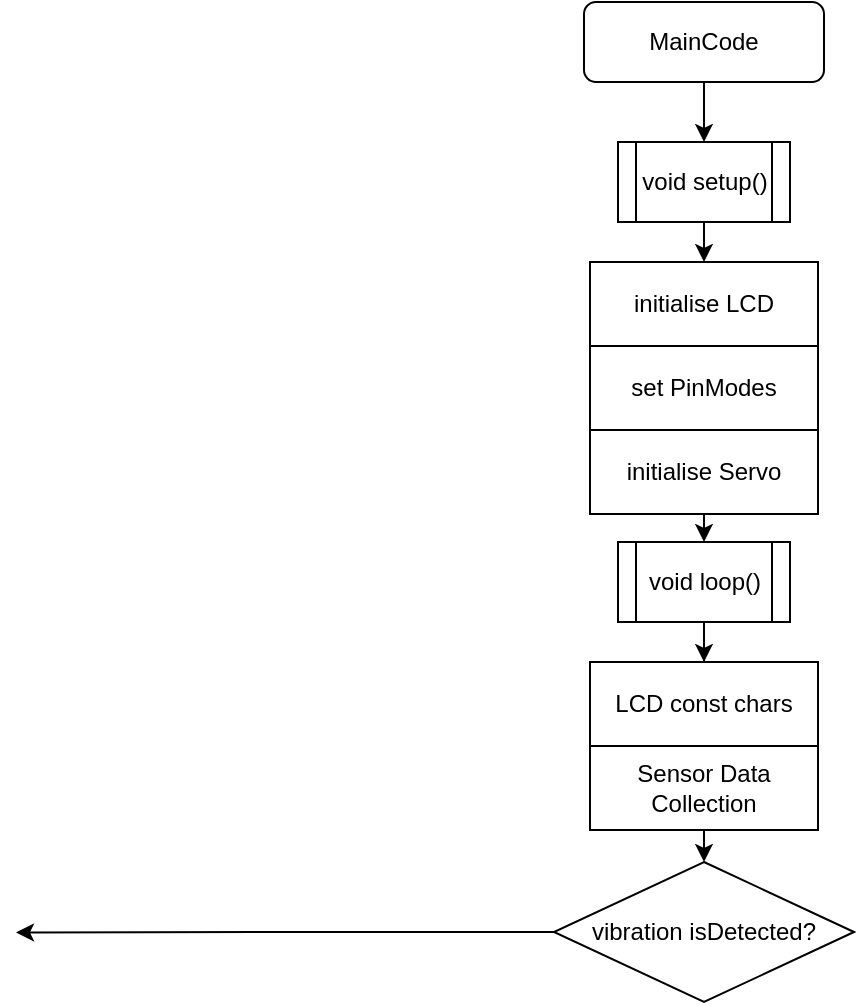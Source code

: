 <mxfile version="24.4.0" type="github">
  <diagram id="C5RBs43oDa-KdzZeNtuy" name="Page-1">
    <mxGraphModel dx="1340" dy="863" grid="1" gridSize="10" guides="1" tooltips="1" connect="1" arrows="1" fold="1" page="1" pageScale="1" pageWidth="827" pageHeight="1169" math="0" shadow="0">
      <root>
        <mxCell id="WIyWlLk6GJQsqaUBKTNV-0" />
        <mxCell id="WIyWlLk6GJQsqaUBKTNV-1" parent="WIyWlLk6GJQsqaUBKTNV-0" />
        <mxCell id="r547fRGEFtr_RkTkPwBB-2" style="edgeStyle=orthogonalEdgeStyle;rounded=0;orthogonalLoop=1;jettySize=auto;html=1;exitX=0.5;exitY=1;exitDx=0;exitDy=0;entryX=0.5;entryY=0;entryDx=0;entryDy=0;" edge="1" parent="WIyWlLk6GJQsqaUBKTNV-1" source="WIyWlLk6GJQsqaUBKTNV-3">
          <mxGeometry relative="1" as="geometry">
            <mxPoint x="474.0" y="80" as="targetPoint" />
          </mxGeometry>
        </mxCell>
        <mxCell id="WIyWlLk6GJQsqaUBKTNV-3" value="MainCode" style="rounded=1;whiteSpace=wrap;html=1;fontSize=12;glass=0;strokeWidth=1;shadow=0;" parent="WIyWlLk6GJQsqaUBKTNV-1" vertex="1">
          <mxGeometry x="414" y="10" width="120" height="40" as="geometry" />
        </mxCell>
        <mxCell id="r547fRGEFtr_RkTkPwBB-5" style="edgeStyle=orthogonalEdgeStyle;rounded=0;orthogonalLoop=1;jettySize=auto;html=1;exitX=0.5;exitY=1;exitDx=0;exitDy=0;entryX=0.5;entryY=0;entryDx=0;entryDy=0;" edge="1" parent="WIyWlLk6GJQsqaUBKTNV-1" source="r547fRGEFtr_RkTkPwBB-3" target="r547fRGEFtr_RkTkPwBB-4">
          <mxGeometry relative="1" as="geometry" />
        </mxCell>
        <mxCell id="r547fRGEFtr_RkTkPwBB-3" value="void setup()" style="shape=process;whiteSpace=wrap;html=1;backgroundOutline=1;" vertex="1" parent="WIyWlLk6GJQsqaUBKTNV-1">
          <mxGeometry x="431" y="80" width="86" height="40" as="geometry" />
        </mxCell>
        <mxCell id="r547fRGEFtr_RkTkPwBB-4" value="initialise LCD" style="rounded=0;whiteSpace=wrap;html=1;" vertex="1" parent="WIyWlLk6GJQsqaUBKTNV-1">
          <mxGeometry x="417" y="140" width="114" height="42" as="geometry" />
        </mxCell>
        <mxCell id="r547fRGEFtr_RkTkPwBB-6" value="set PinModes" style="rounded=0;whiteSpace=wrap;html=1;" vertex="1" parent="WIyWlLk6GJQsqaUBKTNV-1">
          <mxGeometry x="417" y="182" width="114" height="42" as="geometry" />
        </mxCell>
        <mxCell id="r547fRGEFtr_RkTkPwBB-10" style="edgeStyle=orthogonalEdgeStyle;rounded=0;orthogonalLoop=1;jettySize=auto;html=1;exitX=0.5;exitY=1;exitDx=0;exitDy=0;entryX=0.5;entryY=0;entryDx=0;entryDy=0;" edge="1" parent="WIyWlLk6GJQsqaUBKTNV-1" source="r547fRGEFtr_RkTkPwBB-7" target="r547fRGEFtr_RkTkPwBB-9">
          <mxGeometry relative="1" as="geometry" />
        </mxCell>
        <mxCell id="r547fRGEFtr_RkTkPwBB-7" value="initialise Servo" style="rounded=0;whiteSpace=wrap;html=1;" vertex="1" parent="WIyWlLk6GJQsqaUBKTNV-1">
          <mxGeometry x="417" y="224" width="114" height="42" as="geometry" />
        </mxCell>
        <mxCell id="r547fRGEFtr_RkTkPwBB-12" style="edgeStyle=orthogonalEdgeStyle;rounded=0;orthogonalLoop=1;jettySize=auto;html=1;exitX=0.5;exitY=1;exitDx=0;exitDy=0;" edge="1" parent="WIyWlLk6GJQsqaUBKTNV-1" source="r547fRGEFtr_RkTkPwBB-9" target="r547fRGEFtr_RkTkPwBB-11">
          <mxGeometry relative="1" as="geometry" />
        </mxCell>
        <mxCell id="r547fRGEFtr_RkTkPwBB-9" value="void loop()" style="shape=process;whiteSpace=wrap;html=1;backgroundOutline=1;" vertex="1" parent="WIyWlLk6GJQsqaUBKTNV-1">
          <mxGeometry x="431" y="280" width="86" height="40" as="geometry" />
        </mxCell>
        <mxCell id="r547fRGEFtr_RkTkPwBB-11" value="LCD const chars" style="rounded=0;whiteSpace=wrap;html=1;" vertex="1" parent="WIyWlLk6GJQsqaUBKTNV-1">
          <mxGeometry x="417" y="340" width="114" height="42" as="geometry" />
        </mxCell>
        <mxCell id="r547fRGEFtr_RkTkPwBB-15" style="edgeStyle=orthogonalEdgeStyle;rounded=0;orthogonalLoop=1;jettySize=auto;html=1;exitX=0.5;exitY=1;exitDx=0;exitDy=0;entryX=0.5;entryY=0;entryDx=0;entryDy=0;" edge="1" parent="WIyWlLk6GJQsqaUBKTNV-1" source="r547fRGEFtr_RkTkPwBB-13" target="r547fRGEFtr_RkTkPwBB-14">
          <mxGeometry relative="1" as="geometry" />
        </mxCell>
        <mxCell id="r547fRGEFtr_RkTkPwBB-13" value="Sensor Data Collection" style="rounded=0;whiteSpace=wrap;html=1;" vertex="1" parent="WIyWlLk6GJQsqaUBKTNV-1">
          <mxGeometry x="417" y="382" width="114" height="42" as="geometry" />
        </mxCell>
        <mxCell id="r547fRGEFtr_RkTkPwBB-16" style="edgeStyle=orthogonalEdgeStyle;rounded=0;orthogonalLoop=1;jettySize=auto;html=1;exitX=0;exitY=0.5;exitDx=0;exitDy=0;" edge="1" parent="WIyWlLk6GJQsqaUBKTNV-1" source="r547fRGEFtr_RkTkPwBB-14">
          <mxGeometry relative="1" as="geometry">
            <mxPoint x="130" y="475.217" as="targetPoint" />
          </mxGeometry>
        </mxCell>
        <mxCell id="r547fRGEFtr_RkTkPwBB-14" value="vibration isDetected?" style="rhombus;whiteSpace=wrap;html=1;" vertex="1" parent="WIyWlLk6GJQsqaUBKTNV-1">
          <mxGeometry x="399" y="440" width="150" height="70" as="geometry" />
        </mxCell>
      </root>
    </mxGraphModel>
  </diagram>
</mxfile>
